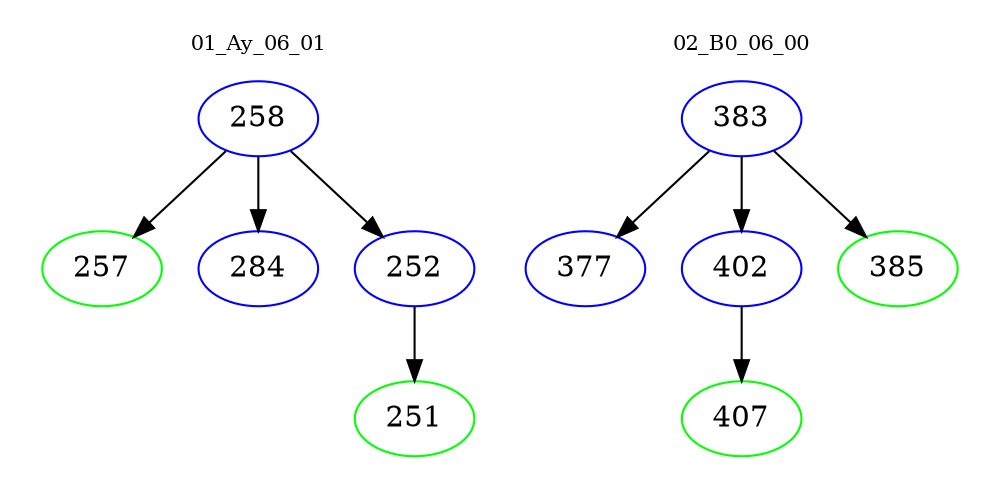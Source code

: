 digraph{
subgraph cluster_0 {
color = white
label = "01_Ay_06_01";
fontsize=10;
T0_258 [label="258", color="blue"]
T0_258 -> T0_257 [color="black"]
T0_257 [label="257", color="green"]
T0_258 -> T0_284 [color="black"]
T0_284 [label="284", color="blue"]
T0_258 -> T0_252 [color="black"]
T0_252 [label="252", color="blue"]
T0_252 -> T0_251 [color="black"]
T0_251 [label="251", color="green"]
}
subgraph cluster_1 {
color = white
label = "02_B0_06_00";
fontsize=10;
T1_383 [label="383", color="blue"]
T1_383 -> T1_377 [color="black"]
T1_377 [label="377", color="blue"]
T1_383 -> T1_402 [color="black"]
T1_402 [label="402", color="blue"]
T1_402 -> T1_407 [color="black"]
T1_407 [label="407", color="green"]
T1_383 -> T1_385 [color="black"]
T1_385 [label="385", color="green"]
}
}
